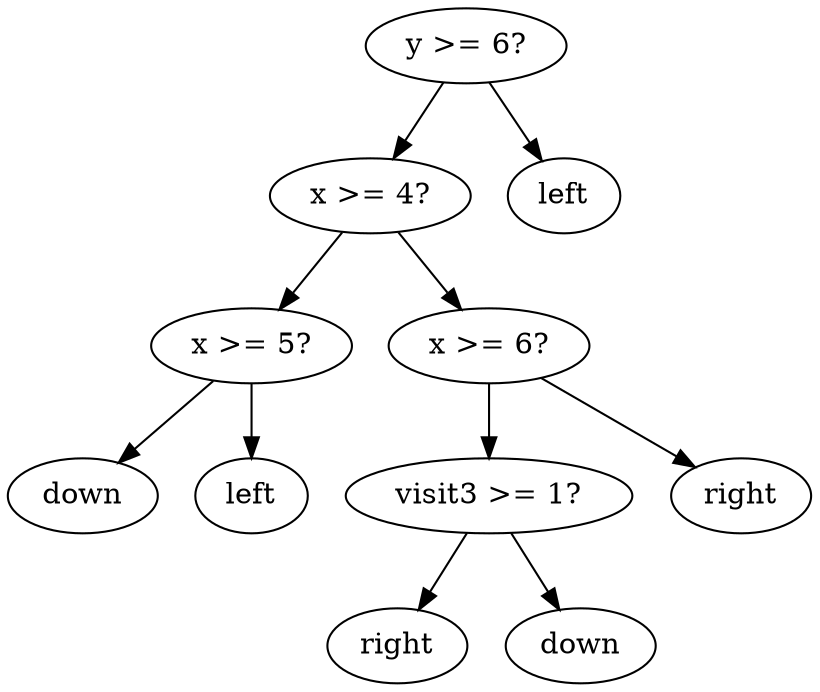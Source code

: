 digraph tree {
    "0x0" [label="y >= 6?"];
    "0x1" [label="x >= 4?"];
    "0x2" [label="x >= 5?"];
    "0x3" [label="down"];
    "0x4" [label="left"];
    "0x5" [label="x >= 6?"];
    "0x6" [label="visit3 >= 1?"];
    "0x7" [label="right"];
    "0x8" [label="down"];
    "0x9" [label="right"];
    "0xa" [label="left"];
    "0x0" -> "0x1";
    "0x0" -> "0xa";
    "0x1" -> "0x2";
    "0x1" -> "0x5";
    "0x2" -> "0x3";
    "0x2" -> "0x4";
    "0x5" -> "0x6";
    "0x5" -> "0x9";
    "0x6" -> "0x7";
    "0x6" -> "0x8";
}
